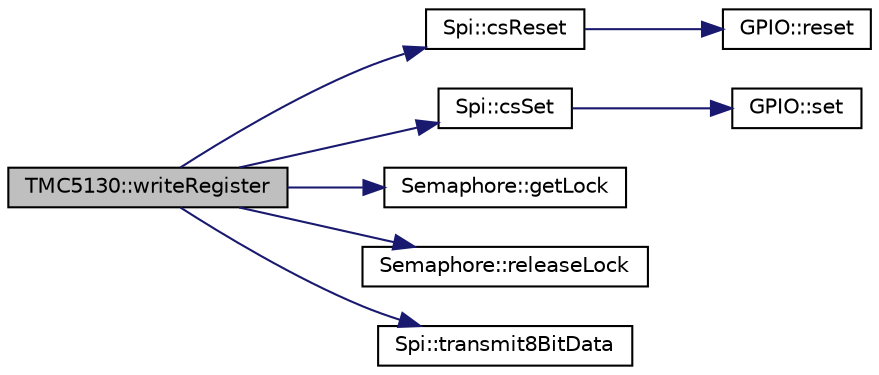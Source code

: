 digraph "TMC5130::writeRegister"
{
 // LATEX_PDF_SIZE
  edge [fontname="Helvetica",fontsize="10",labelfontname="Helvetica",labelfontsize="10"];
  node [fontname="Helvetica",fontsize="10",shape=record];
  rankdir="LR";
  Node1 [label="TMC5130::writeRegister",height=0.2,width=0.4,color="black", fillcolor="grey75", style="filled", fontcolor="black",tooltip="Write a register of the motor driver."];
  Node1 -> Node2 [color="midnightblue",fontsize="10",style="solid",fontname="Helvetica"];
  Node2 [label="Spi::csReset",height=0.2,width=0.4,color="black", fillcolor="white", style="filled",URL="$classSpi.html#a3b471964739067a6906e57df98d78fe2",tooltip=" "];
  Node2 -> Node3 [color="midnightblue",fontsize="10",style="solid",fontname="Helvetica"];
  Node3 [label="GPIO::reset",height=0.2,width=0.4,color="black", fillcolor="white", style="filled",URL="$classGPIO.html#ac07b8ccefa9a990b153da9d7ebb7d7de",tooltip=" "];
  Node1 -> Node4 [color="midnightblue",fontsize="10",style="solid",fontname="Helvetica"];
  Node4 [label="Spi::csSet",height=0.2,width=0.4,color="black", fillcolor="white", style="filled",URL="$classSpi.html#ab9158600079479c20578394fcb9969de",tooltip=" "];
  Node4 -> Node5 [color="midnightblue",fontsize="10",style="solid",fontname="Helvetica"];
  Node5 [label="GPIO::set",height=0.2,width=0.4,color="black", fillcolor="white", style="filled",URL="$classGPIO.html#a73b95aed006181f6dc4fad393ba79d18",tooltip=" "];
  Node1 -> Node6 [color="midnightblue",fontsize="10",style="solid",fontname="Helvetica"];
  Node6 [label="Semaphore::getLock",height=0.2,width=0.4,color="black", fillcolor="white", style="filled",URL="$classSemaphore.html#ac8c9e668dc718e19dda74d247ef9a7a3",tooltip=" "];
  Node1 -> Node7 [color="midnightblue",fontsize="10",style="solid",fontname="Helvetica"];
  Node7 [label="Semaphore::releaseLock",height=0.2,width=0.4,color="black", fillcolor="white", style="filled",URL="$classSemaphore.html#ae562c7d568619eee1e52cde42ab5e3d1",tooltip=" "];
  Node1 -> Node8 [color="midnightblue",fontsize="10",style="solid",fontname="Helvetica"];
  Node8 [label="Spi::transmit8BitData",height=0.2,width=0.4,color="black", fillcolor="white", style="filled",URL="$classSpi.html#acc3687f52447566ac68dc63993bf2b75",tooltip=" "];
}
